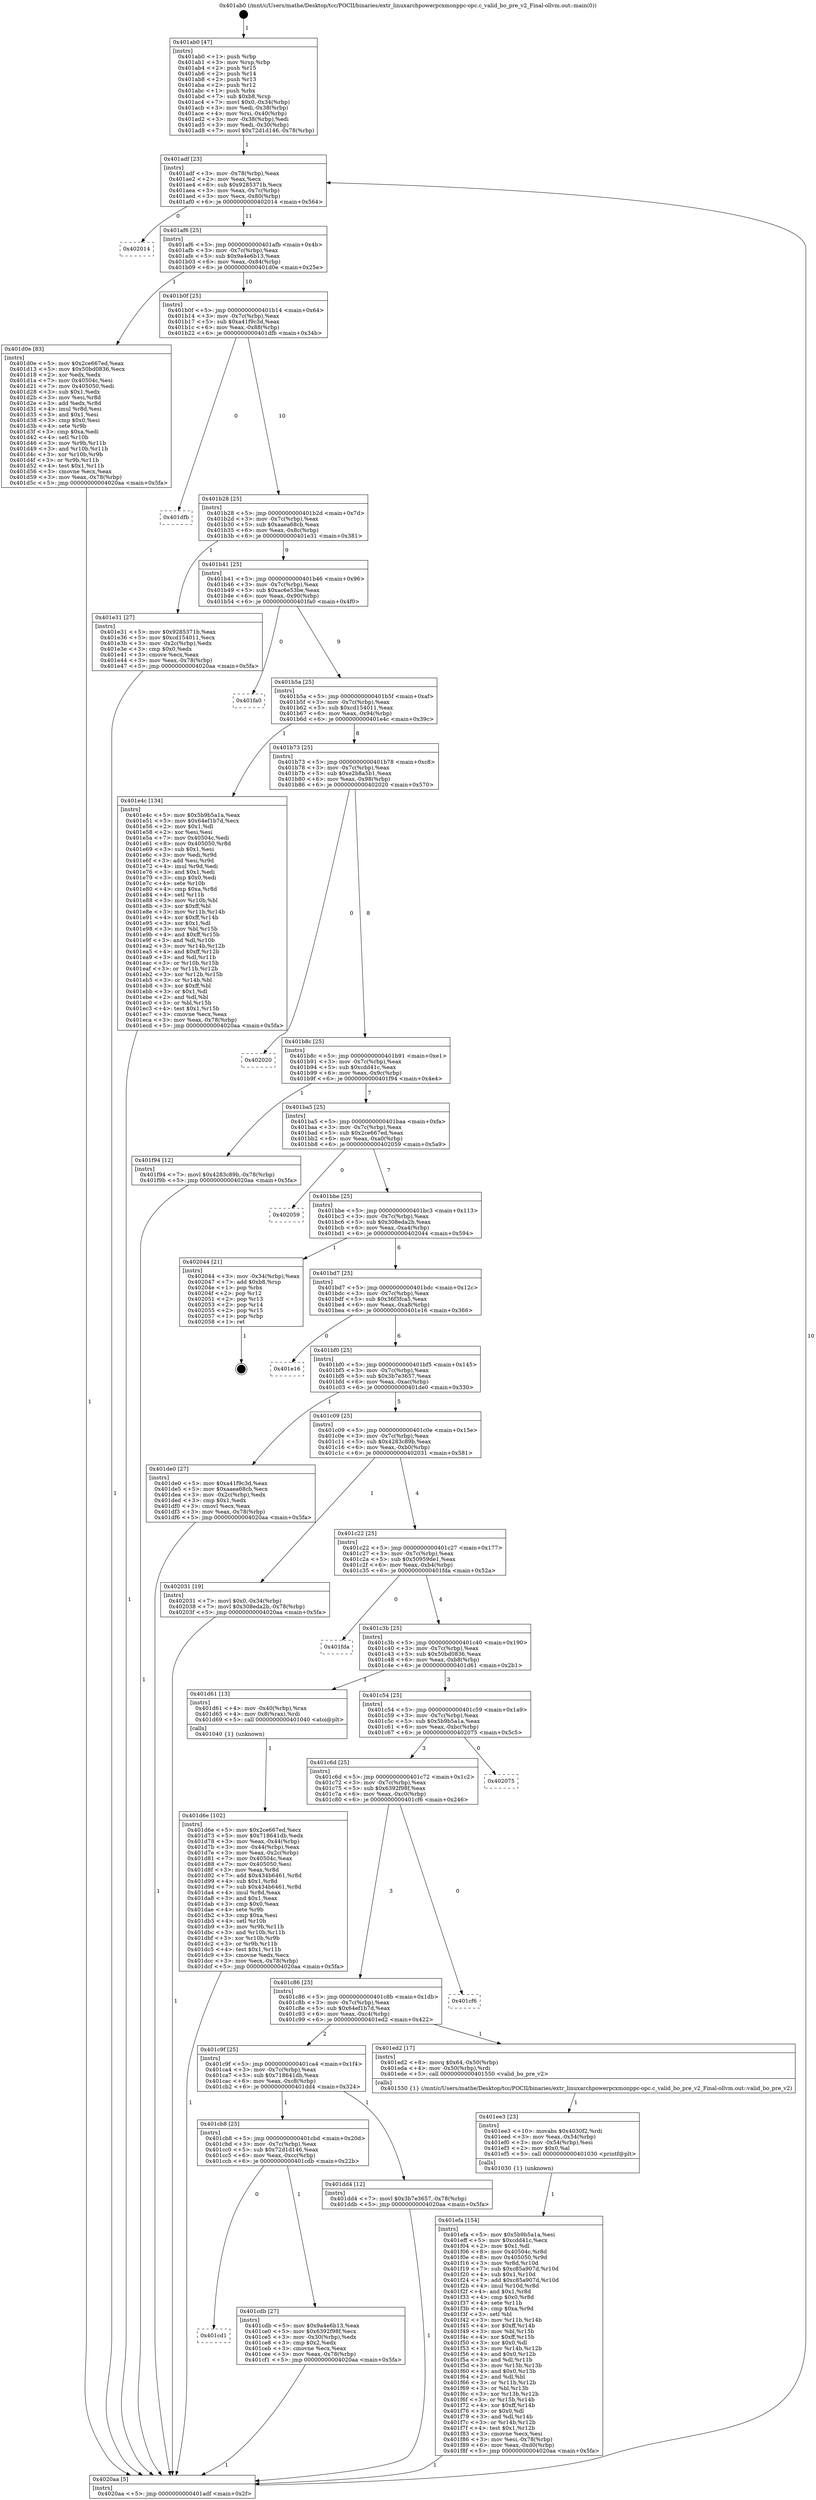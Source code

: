 digraph "0x401ab0" {
  label = "0x401ab0 (/mnt/c/Users/mathe/Desktop/tcc/POCII/binaries/extr_linuxarchpowerpcxmonppc-opc.c_valid_bo_pre_v2_Final-ollvm.out::main(0))"
  labelloc = "t"
  node[shape=record]

  Entry [label="",width=0.3,height=0.3,shape=circle,fillcolor=black,style=filled]
  "0x401adf" [label="{
     0x401adf [23]\l
     | [instrs]\l
     &nbsp;&nbsp;0x401adf \<+3\>: mov -0x78(%rbp),%eax\l
     &nbsp;&nbsp;0x401ae2 \<+2\>: mov %eax,%ecx\l
     &nbsp;&nbsp;0x401ae4 \<+6\>: sub $0x9285371b,%ecx\l
     &nbsp;&nbsp;0x401aea \<+3\>: mov %eax,-0x7c(%rbp)\l
     &nbsp;&nbsp;0x401aed \<+3\>: mov %ecx,-0x80(%rbp)\l
     &nbsp;&nbsp;0x401af0 \<+6\>: je 0000000000402014 \<main+0x564\>\l
  }"]
  "0x402014" [label="{
     0x402014\l
  }", style=dashed]
  "0x401af6" [label="{
     0x401af6 [25]\l
     | [instrs]\l
     &nbsp;&nbsp;0x401af6 \<+5\>: jmp 0000000000401afb \<main+0x4b\>\l
     &nbsp;&nbsp;0x401afb \<+3\>: mov -0x7c(%rbp),%eax\l
     &nbsp;&nbsp;0x401afe \<+5\>: sub $0x9a4e6b13,%eax\l
     &nbsp;&nbsp;0x401b03 \<+6\>: mov %eax,-0x84(%rbp)\l
     &nbsp;&nbsp;0x401b09 \<+6\>: je 0000000000401d0e \<main+0x25e\>\l
  }"]
  Exit [label="",width=0.3,height=0.3,shape=circle,fillcolor=black,style=filled,peripheries=2]
  "0x401d0e" [label="{
     0x401d0e [83]\l
     | [instrs]\l
     &nbsp;&nbsp;0x401d0e \<+5\>: mov $0x2ce667ed,%eax\l
     &nbsp;&nbsp;0x401d13 \<+5\>: mov $0x50bd0836,%ecx\l
     &nbsp;&nbsp;0x401d18 \<+2\>: xor %edx,%edx\l
     &nbsp;&nbsp;0x401d1a \<+7\>: mov 0x40504c,%esi\l
     &nbsp;&nbsp;0x401d21 \<+7\>: mov 0x405050,%edi\l
     &nbsp;&nbsp;0x401d28 \<+3\>: sub $0x1,%edx\l
     &nbsp;&nbsp;0x401d2b \<+3\>: mov %esi,%r8d\l
     &nbsp;&nbsp;0x401d2e \<+3\>: add %edx,%r8d\l
     &nbsp;&nbsp;0x401d31 \<+4\>: imul %r8d,%esi\l
     &nbsp;&nbsp;0x401d35 \<+3\>: and $0x1,%esi\l
     &nbsp;&nbsp;0x401d38 \<+3\>: cmp $0x0,%esi\l
     &nbsp;&nbsp;0x401d3b \<+4\>: sete %r9b\l
     &nbsp;&nbsp;0x401d3f \<+3\>: cmp $0xa,%edi\l
     &nbsp;&nbsp;0x401d42 \<+4\>: setl %r10b\l
     &nbsp;&nbsp;0x401d46 \<+3\>: mov %r9b,%r11b\l
     &nbsp;&nbsp;0x401d49 \<+3\>: and %r10b,%r11b\l
     &nbsp;&nbsp;0x401d4c \<+3\>: xor %r10b,%r9b\l
     &nbsp;&nbsp;0x401d4f \<+3\>: or %r9b,%r11b\l
     &nbsp;&nbsp;0x401d52 \<+4\>: test $0x1,%r11b\l
     &nbsp;&nbsp;0x401d56 \<+3\>: cmovne %ecx,%eax\l
     &nbsp;&nbsp;0x401d59 \<+3\>: mov %eax,-0x78(%rbp)\l
     &nbsp;&nbsp;0x401d5c \<+5\>: jmp 00000000004020aa \<main+0x5fa\>\l
  }"]
  "0x401b0f" [label="{
     0x401b0f [25]\l
     | [instrs]\l
     &nbsp;&nbsp;0x401b0f \<+5\>: jmp 0000000000401b14 \<main+0x64\>\l
     &nbsp;&nbsp;0x401b14 \<+3\>: mov -0x7c(%rbp),%eax\l
     &nbsp;&nbsp;0x401b17 \<+5\>: sub $0xa41f9c3d,%eax\l
     &nbsp;&nbsp;0x401b1c \<+6\>: mov %eax,-0x88(%rbp)\l
     &nbsp;&nbsp;0x401b22 \<+6\>: je 0000000000401dfb \<main+0x34b\>\l
  }"]
  "0x401efa" [label="{
     0x401efa [154]\l
     | [instrs]\l
     &nbsp;&nbsp;0x401efa \<+5\>: mov $0x5b9b5a1a,%esi\l
     &nbsp;&nbsp;0x401eff \<+5\>: mov $0xcdd41c,%ecx\l
     &nbsp;&nbsp;0x401f04 \<+2\>: mov $0x1,%dl\l
     &nbsp;&nbsp;0x401f06 \<+8\>: mov 0x40504c,%r8d\l
     &nbsp;&nbsp;0x401f0e \<+8\>: mov 0x405050,%r9d\l
     &nbsp;&nbsp;0x401f16 \<+3\>: mov %r8d,%r10d\l
     &nbsp;&nbsp;0x401f19 \<+7\>: sub $0xc85a907d,%r10d\l
     &nbsp;&nbsp;0x401f20 \<+4\>: sub $0x1,%r10d\l
     &nbsp;&nbsp;0x401f24 \<+7\>: add $0xc85a907d,%r10d\l
     &nbsp;&nbsp;0x401f2b \<+4\>: imul %r10d,%r8d\l
     &nbsp;&nbsp;0x401f2f \<+4\>: and $0x1,%r8d\l
     &nbsp;&nbsp;0x401f33 \<+4\>: cmp $0x0,%r8d\l
     &nbsp;&nbsp;0x401f37 \<+4\>: sete %r11b\l
     &nbsp;&nbsp;0x401f3b \<+4\>: cmp $0xa,%r9d\l
     &nbsp;&nbsp;0x401f3f \<+3\>: setl %bl\l
     &nbsp;&nbsp;0x401f42 \<+3\>: mov %r11b,%r14b\l
     &nbsp;&nbsp;0x401f45 \<+4\>: xor $0xff,%r14b\l
     &nbsp;&nbsp;0x401f49 \<+3\>: mov %bl,%r15b\l
     &nbsp;&nbsp;0x401f4c \<+4\>: xor $0xff,%r15b\l
     &nbsp;&nbsp;0x401f50 \<+3\>: xor $0x0,%dl\l
     &nbsp;&nbsp;0x401f53 \<+3\>: mov %r14b,%r12b\l
     &nbsp;&nbsp;0x401f56 \<+4\>: and $0x0,%r12b\l
     &nbsp;&nbsp;0x401f5a \<+3\>: and %dl,%r11b\l
     &nbsp;&nbsp;0x401f5d \<+3\>: mov %r15b,%r13b\l
     &nbsp;&nbsp;0x401f60 \<+4\>: and $0x0,%r13b\l
     &nbsp;&nbsp;0x401f64 \<+2\>: and %dl,%bl\l
     &nbsp;&nbsp;0x401f66 \<+3\>: or %r11b,%r12b\l
     &nbsp;&nbsp;0x401f69 \<+3\>: or %bl,%r13b\l
     &nbsp;&nbsp;0x401f6c \<+3\>: xor %r13b,%r12b\l
     &nbsp;&nbsp;0x401f6f \<+3\>: or %r15b,%r14b\l
     &nbsp;&nbsp;0x401f72 \<+4\>: xor $0xff,%r14b\l
     &nbsp;&nbsp;0x401f76 \<+3\>: or $0x0,%dl\l
     &nbsp;&nbsp;0x401f79 \<+3\>: and %dl,%r14b\l
     &nbsp;&nbsp;0x401f7c \<+3\>: or %r14b,%r12b\l
     &nbsp;&nbsp;0x401f7f \<+4\>: test $0x1,%r12b\l
     &nbsp;&nbsp;0x401f83 \<+3\>: cmovne %ecx,%esi\l
     &nbsp;&nbsp;0x401f86 \<+3\>: mov %esi,-0x78(%rbp)\l
     &nbsp;&nbsp;0x401f89 \<+6\>: mov %eax,-0xd0(%rbp)\l
     &nbsp;&nbsp;0x401f8f \<+5\>: jmp 00000000004020aa \<main+0x5fa\>\l
  }"]
  "0x401dfb" [label="{
     0x401dfb\l
  }", style=dashed]
  "0x401b28" [label="{
     0x401b28 [25]\l
     | [instrs]\l
     &nbsp;&nbsp;0x401b28 \<+5\>: jmp 0000000000401b2d \<main+0x7d\>\l
     &nbsp;&nbsp;0x401b2d \<+3\>: mov -0x7c(%rbp),%eax\l
     &nbsp;&nbsp;0x401b30 \<+5\>: sub $0xaaea68cb,%eax\l
     &nbsp;&nbsp;0x401b35 \<+6\>: mov %eax,-0x8c(%rbp)\l
     &nbsp;&nbsp;0x401b3b \<+6\>: je 0000000000401e31 \<main+0x381\>\l
  }"]
  "0x401ee3" [label="{
     0x401ee3 [23]\l
     | [instrs]\l
     &nbsp;&nbsp;0x401ee3 \<+10\>: movabs $0x4030f2,%rdi\l
     &nbsp;&nbsp;0x401eed \<+3\>: mov %eax,-0x54(%rbp)\l
     &nbsp;&nbsp;0x401ef0 \<+3\>: mov -0x54(%rbp),%esi\l
     &nbsp;&nbsp;0x401ef3 \<+2\>: mov $0x0,%al\l
     &nbsp;&nbsp;0x401ef5 \<+5\>: call 0000000000401030 \<printf@plt\>\l
     | [calls]\l
     &nbsp;&nbsp;0x401030 \{1\} (unknown)\l
  }"]
  "0x401e31" [label="{
     0x401e31 [27]\l
     | [instrs]\l
     &nbsp;&nbsp;0x401e31 \<+5\>: mov $0x9285371b,%eax\l
     &nbsp;&nbsp;0x401e36 \<+5\>: mov $0xcd154011,%ecx\l
     &nbsp;&nbsp;0x401e3b \<+3\>: mov -0x2c(%rbp),%edx\l
     &nbsp;&nbsp;0x401e3e \<+3\>: cmp $0x0,%edx\l
     &nbsp;&nbsp;0x401e41 \<+3\>: cmove %ecx,%eax\l
     &nbsp;&nbsp;0x401e44 \<+3\>: mov %eax,-0x78(%rbp)\l
     &nbsp;&nbsp;0x401e47 \<+5\>: jmp 00000000004020aa \<main+0x5fa\>\l
  }"]
  "0x401b41" [label="{
     0x401b41 [25]\l
     | [instrs]\l
     &nbsp;&nbsp;0x401b41 \<+5\>: jmp 0000000000401b46 \<main+0x96\>\l
     &nbsp;&nbsp;0x401b46 \<+3\>: mov -0x7c(%rbp),%eax\l
     &nbsp;&nbsp;0x401b49 \<+5\>: sub $0xac6e53be,%eax\l
     &nbsp;&nbsp;0x401b4e \<+6\>: mov %eax,-0x90(%rbp)\l
     &nbsp;&nbsp;0x401b54 \<+6\>: je 0000000000401fa0 \<main+0x4f0\>\l
  }"]
  "0x401d6e" [label="{
     0x401d6e [102]\l
     | [instrs]\l
     &nbsp;&nbsp;0x401d6e \<+5\>: mov $0x2ce667ed,%ecx\l
     &nbsp;&nbsp;0x401d73 \<+5\>: mov $0x718641db,%edx\l
     &nbsp;&nbsp;0x401d78 \<+3\>: mov %eax,-0x44(%rbp)\l
     &nbsp;&nbsp;0x401d7b \<+3\>: mov -0x44(%rbp),%eax\l
     &nbsp;&nbsp;0x401d7e \<+3\>: mov %eax,-0x2c(%rbp)\l
     &nbsp;&nbsp;0x401d81 \<+7\>: mov 0x40504c,%eax\l
     &nbsp;&nbsp;0x401d88 \<+7\>: mov 0x405050,%esi\l
     &nbsp;&nbsp;0x401d8f \<+3\>: mov %eax,%r8d\l
     &nbsp;&nbsp;0x401d92 \<+7\>: add $0x434b6461,%r8d\l
     &nbsp;&nbsp;0x401d99 \<+4\>: sub $0x1,%r8d\l
     &nbsp;&nbsp;0x401d9d \<+7\>: sub $0x434b6461,%r8d\l
     &nbsp;&nbsp;0x401da4 \<+4\>: imul %r8d,%eax\l
     &nbsp;&nbsp;0x401da8 \<+3\>: and $0x1,%eax\l
     &nbsp;&nbsp;0x401dab \<+3\>: cmp $0x0,%eax\l
     &nbsp;&nbsp;0x401dae \<+4\>: sete %r9b\l
     &nbsp;&nbsp;0x401db2 \<+3\>: cmp $0xa,%esi\l
     &nbsp;&nbsp;0x401db5 \<+4\>: setl %r10b\l
     &nbsp;&nbsp;0x401db9 \<+3\>: mov %r9b,%r11b\l
     &nbsp;&nbsp;0x401dbc \<+3\>: and %r10b,%r11b\l
     &nbsp;&nbsp;0x401dbf \<+3\>: xor %r10b,%r9b\l
     &nbsp;&nbsp;0x401dc2 \<+3\>: or %r9b,%r11b\l
     &nbsp;&nbsp;0x401dc5 \<+4\>: test $0x1,%r11b\l
     &nbsp;&nbsp;0x401dc9 \<+3\>: cmovne %edx,%ecx\l
     &nbsp;&nbsp;0x401dcc \<+3\>: mov %ecx,-0x78(%rbp)\l
     &nbsp;&nbsp;0x401dcf \<+5\>: jmp 00000000004020aa \<main+0x5fa\>\l
  }"]
  "0x401fa0" [label="{
     0x401fa0\l
  }", style=dashed]
  "0x401b5a" [label="{
     0x401b5a [25]\l
     | [instrs]\l
     &nbsp;&nbsp;0x401b5a \<+5\>: jmp 0000000000401b5f \<main+0xaf\>\l
     &nbsp;&nbsp;0x401b5f \<+3\>: mov -0x7c(%rbp),%eax\l
     &nbsp;&nbsp;0x401b62 \<+5\>: sub $0xcd154011,%eax\l
     &nbsp;&nbsp;0x401b67 \<+6\>: mov %eax,-0x94(%rbp)\l
     &nbsp;&nbsp;0x401b6d \<+6\>: je 0000000000401e4c \<main+0x39c\>\l
  }"]
  "0x401ab0" [label="{
     0x401ab0 [47]\l
     | [instrs]\l
     &nbsp;&nbsp;0x401ab0 \<+1\>: push %rbp\l
     &nbsp;&nbsp;0x401ab1 \<+3\>: mov %rsp,%rbp\l
     &nbsp;&nbsp;0x401ab4 \<+2\>: push %r15\l
     &nbsp;&nbsp;0x401ab6 \<+2\>: push %r14\l
     &nbsp;&nbsp;0x401ab8 \<+2\>: push %r13\l
     &nbsp;&nbsp;0x401aba \<+2\>: push %r12\l
     &nbsp;&nbsp;0x401abc \<+1\>: push %rbx\l
     &nbsp;&nbsp;0x401abd \<+7\>: sub $0xb8,%rsp\l
     &nbsp;&nbsp;0x401ac4 \<+7\>: movl $0x0,-0x34(%rbp)\l
     &nbsp;&nbsp;0x401acb \<+3\>: mov %edi,-0x38(%rbp)\l
     &nbsp;&nbsp;0x401ace \<+4\>: mov %rsi,-0x40(%rbp)\l
     &nbsp;&nbsp;0x401ad2 \<+3\>: mov -0x38(%rbp),%edi\l
     &nbsp;&nbsp;0x401ad5 \<+3\>: mov %edi,-0x30(%rbp)\l
     &nbsp;&nbsp;0x401ad8 \<+7\>: movl $0x72d1d146,-0x78(%rbp)\l
  }"]
  "0x401e4c" [label="{
     0x401e4c [134]\l
     | [instrs]\l
     &nbsp;&nbsp;0x401e4c \<+5\>: mov $0x5b9b5a1a,%eax\l
     &nbsp;&nbsp;0x401e51 \<+5\>: mov $0x64ef1b7d,%ecx\l
     &nbsp;&nbsp;0x401e56 \<+2\>: mov $0x1,%dl\l
     &nbsp;&nbsp;0x401e58 \<+2\>: xor %esi,%esi\l
     &nbsp;&nbsp;0x401e5a \<+7\>: mov 0x40504c,%edi\l
     &nbsp;&nbsp;0x401e61 \<+8\>: mov 0x405050,%r8d\l
     &nbsp;&nbsp;0x401e69 \<+3\>: sub $0x1,%esi\l
     &nbsp;&nbsp;0x401e6c \<+3\>: mov %edi,%r9d\l
     &nbsp;&nbsp;0x401e6f \<+3\>: add %esi,%r9d\l
     &nbsp;&nbsp;0x401e72 \<+4\>: imul %r9d,%edi\l
     &nbsp;&nbsp;0x401e76 \<+3\>: and $0x1,%edi\l
     &nbsp;&nbsp;0x401e79 \<+3\>: cmp $0x0,%edi\l
     &nbsp;&nbsp;0x401e7c \<+4\>: sete %r10b\l
     &nbsp;&nbsp;0x401e80 \<+4\>: cmp $0xa,%r8d\l
     &nbsp;&nbsp;0x401e84 \<+4\>: setl %r11b\l
     &nbsp;&nbsp;0x401e88 \<+3\>: mov %r10b,%bl\l
     &nbsp;&nbsp;0x401e8b \<+3\>: xor $0xff,%bl\l
     &nbsp;&nbsp;0x401e8e \<+3\>: mov %r11b,%r14b\l
     &nbsp;&nbsp;0x401e91 \<+4\>: xor $0xff,%r14b\l
     &nbsp;&nbsp;0x401e95 \<+3\>: xor $0x1,%dl\l
     &nbsp;&nbsp;0x401e98 \<+3\>: mov %bl,%r15b\l
     &nbsp;&nbsp;0x401e9b \<+4\>: and $0xff,%r15b\l
     &nbsp;&nbsp;0x401e9f \<+3\>: and %dl,%r10b\l
     &nbsp;&nbsp;0x401ea2 \<+3\>: mov %r14b,%r12b\l
     &nbsp;&nbsp;0x401ea5 \<+4\>: and $0xff,%r12b\l
     &nbsp;&nbsp;0x401ea9 \<+3\>: and %dl,%r11b\l
     &nbsp;&nbsp;0x401eac \<+3\>: or %r10b,%r15b\l
     &nbsp;&nbsp;0x401eaf \<+3\>: or %r11b,%r12b\l
     &nbsp;&nbsp;0x401eb2 \<+3\>: xor %r12b,%r15b\l
     &nbsp;&nbsp;0x401eb5 \<+3\>: or %r14b,%bl\l
     &nbsp;&nbsp;0x401eb8 \<+3\>: xor $0xff,%bl\l
     &nbsp;&nbsp;0x401ebb \<+3\>: or $0x1,%dl\l
     &nbsp;&nbsp;0x401ebe \<+2\>: and %dl,%bl\l
     &nbsp;&nbsp;0x401ec0 \<+3\>: or %bl,%r15b\l
     &nbsp;&nbsp;0x401ec3 \<+4\>: test $0x1,%r15b\l
     &nbsp;&nbsp;0x401ec7 \<+3\>: cmovne %ecx,%eax\l
     &nbsp;&nbsp;0x401eca \<+3\>: mov %eax,-0x78(%rbp)\l
     &nbsp;&nbsp;0x401ecd \<+5\>: jmp 00000000004020aa \<main+0x5fa\>\l
  }"]
  "0x401b73" [label="{
     0x401b73 [25]\l
     | [instrs]\l
     &nbsp;&nbsp;0x401b73 \<+5\>: jmp 0000000000401b78 \<main+0xc8\>\l
     &nbsp;&nbsp;0x401b78 \<+3\>: mov -0x7c(%rbp),%eax\l
     &nbsp;&nbsp;0x401b7b \<+5\>: sub $0xe2b8a5b1,%eax\l
     &nbsp;&nbsp;0x401b80 \<+6\>: mov %eax,-0x98(%rbp)\l
     &nbsp;&nbsp;0x401b86 \<+6\>: je 0000000000402020 \<main+0x570\>\l
  }"]
  "0x4020aa" [label="{
     0x4020aa [5]\l
     | [instrs]\l
     &nbsp;&nbsp;0x4020aa \<+5\>: jmp 0000000000401adf \<main+0x2f\>\l
  }"]
  "0x402020" [label="{
     0x402020\l
  }", style=dashed]
  "0x401b8c" [label="{
     0x401b8c [25]\l
     | [instrs]\l
     &nbsp;&nbsp;0x401b8c \<+5\>: jmp 0000000000401b91 \<main+0xe1\>\l
     &nbsp;&nbsp;0x401b91 \<+3\>: mov -0x7c(%rbp),%eax\l
     &nbsp;&nbsp;0x401b94 \<+5\>: sub $0xcdd41c,%eax\l
     &nbsp;&nbsp;0x401b99 \<+6\>: mov %eax,-0x9c(%rbp)\l
     &nbsp;&nbsp;0x401b9f \<+6\>: je 0000000000401f94 \<main+0x4e4\>\l
  }"]
  "0x401cd1" [label="{
     0x401cd1\l
  }", style=dashed]
  "0x401f94" [label="{
     0x401f94 [12]\l
     | [instrs]\l
     &nbsp;&nbsp;0x401f94 \<+7\>: movl $0x4283c89b,-0x78(%rbp)\l
     &nbsp;&nbsp;0x401f9b \<+5\>: jmp 00000000004020aa \<main+0x5fa\>\l
  }"]
  "0x401ba5" [label="{
     0x401ba5 [25]\l
     | [instrs]\l
     &nbsp;&nbsp;0x401ba5 \<+5\>: jmp 0000000000401baa \<main+0xfa\>\l
     &nbsp;&nbsp;0x401baa \<+3\>: mov -0x7c(%rbp),%eax\l
     &nbsp;&nbsp;0x401bad \<+5\>: sub $0x2ce667ed,%eax\l
     &nbsp;&nbsp;0x401bb2 \<+6\>: mov %eax,-0xa0(%rbp)\l
     &nbsp;&nbsp;0x401bb8 \<+6\>: je 0000000000402059 \<main+0x5a9\>\l
  }"]
  "0x401cdb" [label="{
     0x401cdb [27]\l
     | [instrs]\l
     &nbsp;&nbsp;0x401cdb \<+5\>: mov $0x9a4e6b13,%eax\l
     &nbsp;&nbsp;0x401ce0 \<+5\>: mov $0x6392f98f,%ecx\l
     &nbsp;&nbsp;0x401ce5 \<+3\>: mov -0x30(%rbp),%edx\l
     &nbsp;&nbsp;0x401ce8 \<+3\>: cmp $0x2,%edx\l
     &nbsp;&nbsp;0x401ceb \<+3\>: cmovne %ecx,%eax\l
     &nbsp;&nbsp;0x401cee \<+3\>: mov %eax,-0x78(%rbp)\l
     &nbsp;&nbsp;0x401cf1 \<+5\>: jmp 00000000004020aa \<main+0x5fa\>\l
  }"]
  "0x402059" [label="{
     0x402059\l
  }", style=dashed]
  "0x401bbe" [label="{
     0x401bbe [25]\l
     | [instrs]\l
     &nbsp;&nbsp;0x401bbe \<+5\>: jmp 0000000000401bc3 \<main+0x113\>\l
     &nbsp;&nbsp;0x401bc3 \<+3\>: mov -0x7c(%rbp),%eax\l
     &nbsp;&nbsp;0x401bc6 \<+5\>: sub $0x308eda2b,%eax\l
     &nbsp;&nbsp;0x401bcb \<+6\>: mov %eax,-0xa4(%rbp)\l
     &nbsp;&nbsp;0x401bd1 \<+6\>: je 0000000000402044 \<main+0x594\>\l
  }"]
  "0x401cb8" [label="{
     0x401cb8 [25]\l
     | [instrs]\l
     &nbsp;&nbsp;0x401cb8 \<+5\>: jmp 0000000000401cbd \<main+0x20d\>\l
     &nbsp;&nbsp;0x401cbd \<+3\>: mov -0x7c(%rbp),%eax\l
     &nbsp;&nbsp;0x401cc0 \<+5\>: sub $0x72d1d146,%eax\l
     &nbsp;&nbsp;0x401cc5 \<+6\>: mov %eax,-0xcc(%rbp)\l
     &nbsp;&nbsp;0x401ccb \<+6\>: je 0000000000401cdb \<main+0x22b\>\l
  }"]
  "0x402044" [label="{
     0x402044 [21]\l
     | [instrs]\l
     &nbsp;&nbsp;0x402044 \<+3\>: mov -0x34(%rbp),%eax\l
     &nbsp;&nbsp;0x402047 \<+7\>: add $0xb8,%rsp\l
     &nbsp;&nbsp;0x40204e \<+1\>: pop %rbx\l
     &nbsp;&nbsp;0x40204f \<+2\>: pop %r12\l
     &nbsp;&nbsp;0x402051 \<+2\>: pop %r13\l
     &nbsp;&nbsp;0x402053 \<+2\>: pop %r14\l
     &nbsp;&nbsp;0x402055 \<+2\>: pop %r15\l
     &nbsp;&nbsp;0x402057 \<+1\>: pop %rbp\l
     &nbsp;&nbsp;0x402058 \<+1\>: ret\l
  }"]
  "0x401bd7" [label="{
     0x401bd7 [25]\l
     | [instrs]\l
     &nbsp;&nbsp;0x401bd7 \<+5\>: jmp 0000000000401bdc \<main+0x12c\>\l
     &nbsp;&nbsp;0x401bdc \<+3\>: mov -0x7c(%rbp),%eax\l
     &nbsp;&nbsp;0x401bdf \<+5\>: sub $0x36f3fca5,%eax\l
     &nbsp;&nbsp;0x401be4 \<+6\>: mov %eax,-0xa8(%rbp)\l
     &nbsp;&nbsp;0x401bea \<+6\>: je 0000000000401e16 \<main+0x366\>\l
  }"]
  "0x401dd4" [label="{
     0x401dd4 [12]\l
     | [instrs]\l
     &nbsp;&nbsp;0x401dd4 \<+7\>: movl $0x3b7e3657,-0x78(%rbp)\l
     &nbsp;&nbsp;0x401ddb \<+5\>: jmp 00000000004020aa \<main+0x5fa\>\l
  }"]
  "0x401e16" [label="{
     0x401e16\l
  }", style=dashed]
  "0x401bf0" [label="{
     0x401bf0 [25]\l
     | [instrs]\l
     &nbsp;&nbsp;0x401bf0 \<+5\>: jmp 0000000000401bf5 \<main+0x145\>\l
     &nbsp;&nbsp;0x401bf5 \<+3\>: mov -0x7c(%rbp),%eax\l
     &nbsp;&nbsp;0x401bf8 \<+5\>: sub $0x3b7e3657,%eax\l
     &nbsp;&nbsp;0x401bfd \<+6\>: mov %eax,-0xac(%rbp)\l
     &nbsp;&nbsp;0x401c03 \<+6\>: je 0000000000401de0 \<main+0x330\>\l
  }"]
  "0x401c9f" [label="{
     0x401c9f [25]\l
     | [instrs]\l
     &nbsp;&nbsp;0x401c9f \<+5\>: jmp 0000000000401ca4 \<main+0x1f4\>\l
     &nbsp;&nbsp;0x401ca4 \<+3\>: mov -0x7c(%rbp),%eax\l
     &nbsp;&nbsp;0x401ca7 \<+5\>: sub $0x718641db,%eax\l
     &nbsp;&nbsp;0x401cac \<+6\>: mov %eax,-0xc8(%rbp)\l
     &nbsp;&nbsp;0x401cb2 \<+6\>: je 0000000000401dd4 \<main+0x324\>\l
  }"]
  "0x401de0" [label="{
     0x401de0 [27]\l
     | [instrs]\l
     &nbsp;&nbsp;0x401de0 \<+5\>: mov $0xa41f9c3d,%eax\l
     &nbsp;&nbsp;0x401de5 \<+5\>: mov $0xaaea68cb,%ecx\l
     &nbsp;&nbsp;0x401dea \<+3\>: mov -0x2c(%rbp),%edx\l
     &nbsp;&nbsp;0x401ded \<+3\>: cmp $0x1,%edx\l
     &nbsp;&nbsp;0x401df0 \<+3\>: cmovl %ecx,%eax\l
     &nbsp;&nbsp;0x401df3 \<+3\>: mov %eax,-0x78(%rbp)\l
     &nbsp;&nbsp;0x401df6 \<+5\>: jmp 00000000004020aa \<main+0x5fa\>\l
  }"]
  "0x401c09" [label="{
     0x401c09 [25]\l
     | [instrs]\l
     &nbsp;&nbsp;0x401c09 \<+5\>: jmp 0000000000401c0e \<main+0x15e\>\l
     &nbsp;&nbsp;0x401c0e \<+3\>: mov -0x7c(%rbp),%eax\l
     &nbsp;&nbsp;0x401c11 \<+5\>: sub $0x4283c89b,%eax\l
     &nbsp;&nbsp;0x401c16 \<+6\>: mov %eax,-0xb0(%rbp)\l
     &nbsp;&nbsp;0x401c1c \<+6\>: je 0000000000402031 \<main+0x581\>\l
  }"]
  "0x401ed2" [label="{
     0x401ed2 [17]\l
     | [instrs]\l
     &nbsp;&nbsp;0x401ed2 \<+8\>: movq $0x64,-0x50(%rbp)\l
     &nbsp;&nbsp;0x401eda \<+4\>: mov -0x50(%rbp),%rdi\l
     &nbsp;&nbsp;0x401ede \<+5\>: call 0000000000401550 \<valid_bo_pre_v2\>\l
     | [calls]\l
     &nbsp;&nbsp;0x401550 \{1\} (/mnt/c/Users/mathe/Desktop/tcc/POCII/binaries/extr_linuxarchpowerpcxmonppc-opc.c_valid_bo_pre_v2_Final-ollvm.out::valid_bo_pre_v2)\l
  }"]
  "0x402031" [label="{
     0x402031 [19]\l
     | [instrs]\l
     &nbsp;&nbsp;0x402031 \<+7\>: movl $0x0,-0x34(%rbp)\l
     &nbsp;&nbsp;0x402038 \<+7\>: movl $0x308eda2b,-0x78(%rbp)\l
     &nbsp;&nbsp;0x40203f \<+5\>: jmp 00000000004020aa \<main+0x5fa\>\l
  }"]
  "0x401c22" [label="{
     0x401c22 [25]\l
     | [instrs]\l
     &nbsp;&nbsp;0x401c22 \<+5\>: jmp 0000000000401c27 \<main+0x177\>\l
     &nbsp;&nbsp;0x401c27 \<+3\>: mov -0x7c(%rbp),%eax\l
     &nbsp;&nbsp;0x401c2a \<+5\>: sub $0x50959de1,%eax\l
     &nbsp;&nbsp;0x401c2f \<+6\>: mov %eax,-0xb4(%rbp)\l
     &nbsp;&nbsp;0x401c35 \<+6\>: je 0000000000401fda \<main+0x52a\>\l
  }"]
  "0x401c86" [label="{
     0x401c86 [25]\l
     | [instrs]\l
     &nbsp;&nbsp;0x401c86 \<+5\>: jmp 0000000000401c8b \<main+0x1db\>\l
     &nbsp;&nbsp;0x401c8b \<+3\>: mov -0x7c(%rbp),%eax\l
     &nbsp;&nbsp;0x401c8e \<+5\>: sub $0x64ef1b7d,%eax\l
     &nbsp;&nbsp;0x401c93 \<+6\>: mov %eax,-0xc4(%rbp)\l
     &nbsp;&nbsp;0x401c99 \<+6\>: je 0000000000401ed2 \<main+0x422\>\l
  }"]
  "0x401fda" [label="{
     0x401fda\l
  }", style=dashed]
  "0x401c3b" [label="{
     0x401c3b [25]\l
     | [instrs]\l
     &nbsp;&nbsp;0x401c3b \<+5\>: jmp 0000000000401c40 \<main+0x190\>\l
     &nbsp;&nbsp;0x401c40 \<+3\>: mov -0x7c(%rbp),%eax\l
     &nbsp;&nbsp;0x401c43 \<+5\>: sub $0x50bd0836,%eax\l
     &nbsp;&nbsp;0x401c48 \<+6\>: mov %eax,-0xb8(%rbp)\l
     &nbsp;&nbsp;0x401c4e \<+6\>: je 0000000000401d61 \<main+0x2b1\>\l
  }"]
  "0x401cf6" [label="{
     0x401cf6\l
  }", style=dashed]
  "0x401d61" [label="{
     0x401d61 [13]\l
     | [instrs]\l
     &nbsp;&nbsp;0x401d61 \<+4\>: mov -0x40(%rbp),%rax\l
     &nbsp;&nbsp;0x401d65 \<+4\>: mov 0x8(%rax),%rdi\l
     &nbsp;&nbsp;0x401d69 \<+5\>: call 0000000000401040 \<atoi@plt\>\l
     | [calls]\l
     &nbsp;&nbsp;0x401040 \{1\} (unknown)\l
  }"]
  "0x401c54" [label="{
     0x401c54 [25]\l
     | [instrs]\l
     &nbsp;&nbsp;0x401c54 \<+5\>: jmp 0000000000401c59 \<main+0x1a9\>\l
     &nbsp;&nbsp;0x401c59 \<+3\>: mov -0x7c(%rbp),%eax\l
     &nbsp;&nbsp;0x401c5c \<+5\>: sub $0x5b9b5a1a,%eax\l
     &nbsp;&nbsp;0x401c61 \<+6\>: mov %eax,-0xbc(%rbp)\l
     &nbsp;&nbsp;0x401c67 \<+6\>: je 0000000000402075 \<main+0x5c5\>\l
  }"]
  "0x401c6d" [label="{
     0x401c6d [25]\l
     | [instrs]\l
     &nbsp;&nbsp;0x401c6d \<+5\>: jmp 0000000000401c72 \<main+0x1c2\>\l
     &nbsp;&nbsp;0x401c72 \<+3\>: mov -0x7c(%rbp),%eax\l
     &nbsp;&nbsp;0x401c75 \<+5\>: sub $0x6392f98f,%eax\l
     &nbsp;&nbsp;0x401c7a \<+6\>: mov %eax,-0xc0(%rbp)\l
     &nbsp;&nbsp;0x401c80 \<+6\>: je 0000000000401cf6 \<main+0x246\>\l
  }"]
  "0x402075" [label="{
     0x402075\l
  }", style=dashed]
  Entry -> "0x401ab0" [label=" 1"]
  "0x401adf" -> "0x402014" [label=" 0"]
  "0x401adf" -> "0x401af6" [label=" 11"]
  "0x402044" -> Exit [label=" 1"]
  "0x401af6" -> "0x401d0e" [label=" 1"]
  "0x401af6" -> "0x401b0f" [label=" 10"]
  "0x402031" -> "0x4020aa" [label=" 1"]
  "0x401b0f" -> "0x401dfb" [label=" 0"]
  "0x401b0f" -> "0x401b28" [label=" 10"]
  "0x401f94" -> "0x4020aa" [label=" 1"]
  "0x401b28" -> "0x401e31" [label=" 1"]
  "0x401b28" -> "0x401b41" [label=" 9"]
  "0x401efa" -> "0x4020aa" [label=" 1"]
  "0x401b41" -> "0x401fa0" [label=" 0"]
  "0x401b41" -> "0x401b5a" [label=" 9"]
  "0x401ee3" -> "0x401efa" [label=" 1"]
  "0x401b5a" -> "0x401e4c" [label=" 1"]
  "0x401b5a" -> "0x401b73" [label=" 8"]
  "0x401ed2" -> "0x401ee3" [label=" 1"]
  "0x401b73" -> "0x402020" [label=" 0"]
  "0x401b73" -> "0x401b8c" [label=" 8"]
  "0x401e4c" -> "0x4020aa" [label=" 1"]
  "0x401b8c" -> "0x401f94" [label=" 1"]
  "0x401b8c" -> "0x401ba5" [label=" 7"]
  "0x401e31" -> "0x4020aa" [label=" 1"]
  "0x401ba5" -> "0x402059" [label=" 0"]
  "0x401ba5" -> "0x401bbe" [label=" 7"]
  "0x401de0" -> "0x4020aa" [label=" 1"]
  "0x401bbe" -> "0x402044" [label=" 1"]
  "0x401bbe" -> "0x401bd7" [label=" 6"]
  "0x401d6e" -> "0x4020aa" [label=" 1"]
  "0x401bd7" -> "0x401e16" [label=" 0"]
  "0x401bd7" -> "0x401bf0" [label=" 6"]
  "0x401d61" -> "0x401d6e" [label=" 1"]
  "0x401bf0" -> "0x401de0" [label=" 1"]
  "0x401bf0" -> "0x401c09" [label=" 5"]
  "0x4020aa" -> "0x401adf" [label=" 10"]
  "0x401c09" -> "0x402031" [label=" 1"]
  "0x401c09" -> "0x401c22" [label=" 4"]
  "0x401ab0" -> "0x401adf" [label=" 1"]
  "0x401c22" -> "0x401fda" [label=" 0"]
  "0x401c22" -> "0x401c3b" [label=" 4"]
  "0x401cb8" -> "0x401cd1" [label=" 0"]
  "0x401c3b" -> "0x401d61" [label=" 1"]
  "0x401c3b" -> "0x401c54" [label=" 3"]
  "0x401cb8" -> "0x401cdb" [label=" 1"]
  "0x401c54" -> "0x402075" [label=" 0"]
  "0x401c54" -> "0x401c6d" [label=" 3"]
  "0x401dd4" -> "0x4020aa" [label=" 1"]
  "0x401c6d" -> "0x401cf6" [label=" 0"]
  "0x401c6d" -> "0x401c86" [label=" 3"]
  "0x401cdb" -> "0x4020aa" [label=" 1"]
  "0x401c86" -> "0x401ed2" [label=" 1"]
  "0x401c86" -> "0x401c9f" [label=" 2"]
  "0x401d0e" -> "0x4020aa" [label=" 1"]
  "0x401c9f" -> "0x401dd4" [label=" 1"]
  "0x401c9f" -> "0x401cb8" [label=" 1"]
}
